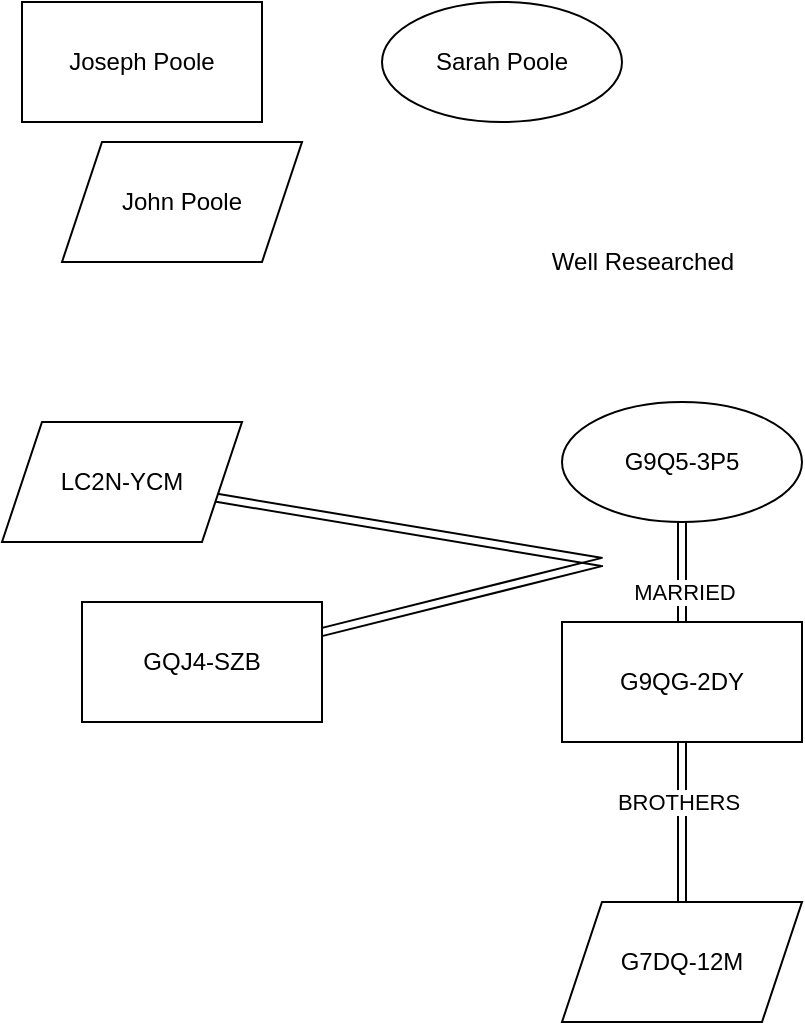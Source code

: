 <mxfile>
    <diagram id="hX1qsr6RL52mCfaVtnLD" name="Page-1">
        <mxGraphModel dx="457" dy="418" grid="1" gridSize="10" guides="1" tooltips="1" connect="1" arrows="1" fold="1" page="1" pageScale="1" pageWidth="850" pageHeight="1100" math="0" shadow="0">
            <root>
                <mxCell id="0"/>
                <mxCell id="1" parent="0"/>
                <mxCell id="2" value="Joseph Poole" style="whiteSpace=wrap;html=1;" vertex="1" parent="1">
                    <mxGeometry x="110" y="160" width="120" height="60" as="geometry"/>
                </mxCell>
                <mxCell id="3" value="Sarah Poole" style="ellipse;whiteSpace=wrap;html=1;" vertex="1" parent="1">
                    <mxGeometry x="290" y="160" width="120" height="60" as="geometry"/>
                </mxCell>
                <mxCell id="6" style="edgeStyle=none;shape=link;html=1;" edge="1" parent="1" source="4" target="5">
                    <mxGeometry relative="1" as="geometry"/>
                </mxCell>
                <mxCell id="11" value="MARRIED" style="edgeLabel;html=1;align=center;verticalAlign=middle;resizable=0;points=[];" vertex="1" connectable="0" parent="6">
                    <mxGeometry x="-0.403" y="-2" relative="1" as="geometry">
                        <mxPoint x="-1" as="offset"/>
                    </mxGeometry>
                </mxCell>
                <mxCell id="10" value="" style="edgeStyle=none;shape=link;html=1;" edge="1" parent="1" target="9">
                    <mxGeometry relative="1" as="geometry">
                        <mxPoint x="400" y="440" as="sourcePoint"/>
                    </mxGeometry>
                </mxCell>
                <mxCell id="14" value="" style="edgeStyle=none;shape=link;html=1;" edge="1" parent="1" target="13">
                    <mxGeometry relative="1" as="geometry">
                        <mxPoint x="400" y="440" as="sourcePoint"/>
                    </mxGeometry>
                </mxCell>
                <mxCell id="16" value="" style="edgeStyle=none;shape=link;html=1;" edge="1" parent="1" source="4" target="15">
                    <mxGeometry relative="1" as="geometry"/>
                </mxCell>
                <mxCell id="17" value="BROTHERS" style="edgeLabel;html=1;align=center;verticalAlign=middle;resizable=0;points=[];" vertex="1" connectable="0" parent="16">
                    <mxGeometry x="-0.258" y="-2" relative="1" as="geometry">
                        <mxPoint as="offset"/>
                    </mxGeometry>
                </mxCell>
                <mxCell id="4" value="G9QG-2DY" style="whiteSpace=wrap;html=1;" vertex="1" parent="1">
                    <mxGeometry x="380" y="470" width="120" height="60" as="geometry"/>
                </mxCell>
                <mxCell id="5" value="G9Q5-3P5" style="ellipse;whiteSpace=wrap;html=1;" vertex="1" parent="1">
                    <mxGeometry x="380" y="360" width="120" height="60" as="geometry"/>
                </mxCell>
                <mxCell id="7" value="Well Researched" style="text;html=1;align=center;verticalAlign=middle;resizable=0;points=[];autosize=1;strokeColor=none;fillColor=none;" vertex="1" parent="1">
                    <mxGeometry x="365" y="280" width="110" height="20" as="geometry"/>
                </mxCell>
                <mxCell id="9" value="GQJ4-SZB" style="whiteSpace=wrap;html=1;" vertex="1" parent="1">
                    <mxGeometry x="140" y="460" width="120" height="60" as="geometry"/>
                </mxCell>
                <mxCell id="12" value="John Poole" style="shape=parallelogram;perimeter=parallelogramPerimeter;whiteSpace=wrap;html=1;fixedSize=1;" vertex="1" parent="1">
                    <mxGeometry x="130" y="230" width="120" height="60" as="geometry"/>
                </mxCell>
                <mxCell id="13" value="LC2N-YCM" style="shape=parallelogram;perimeter=parallelogramPerimeter;whiteSpace=wrap;html=1;fixedSize=1;" vertex="1" parent="1">
                    <mxGeometry x="100" y="370" width="120" height="60" as="geometry"/>
                </mxCell>
                <mxCell id="15" value="G7DQ-12M" style="shape=parallelogram;perimeter=parallelogramPerimeter;whiteSpace=wrap;html=1;fixedSize=1;" vertex="1" parent="1">
                    <mxGeometry x="380" y="610" width="120" height="60" as="geometry"/>
                </mxCell>
            </root>
        </mxGraphModel>
    </diagram>
</mxfile>